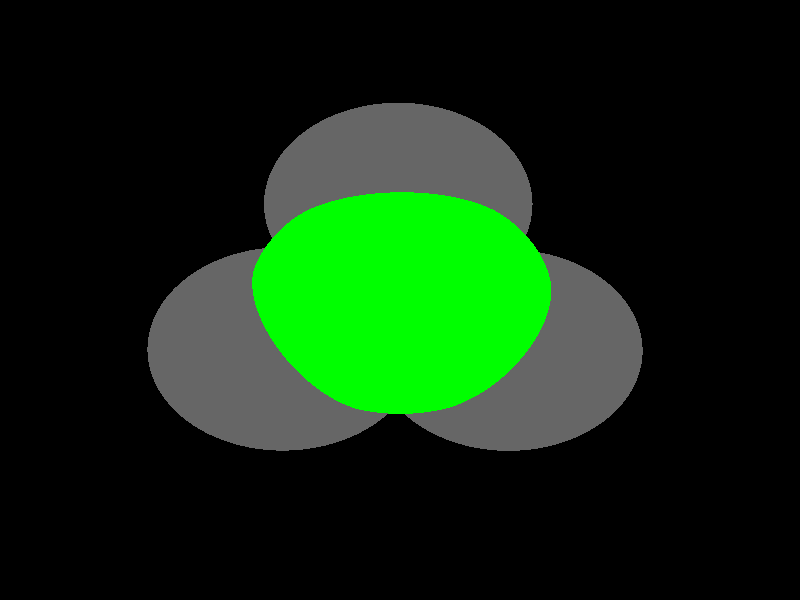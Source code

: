 global_settings {
	ambient_light rgb <0.200000002980232, 0.200000002980232, 0.200000002980232>
	max_trace_level 15
}

background { color rgb <0,0,0> }

camera {
	perspective
	location <-0.531937638253548, 0.358373519947659, 13.7178027160499>
	angle 40
	up <0.866794408292261, 0.498211139279512, 0.0212864851744009>
	right <0.497034052836041, -0.866621097405568, 0.0438750937656964> * 1
	direction <0.0403063775927497, -0.0274505779425375, -0.998810223063406> }

light_source {
	<15.8473557756089, -5.21241905339653, 17.240199092291>
	color rgb <1, 1, 1>
	fade_distance 32.8757073595907
	fade_power 0
	spotlight
	area_light <20, 0, 0>, <0, 0, 20>, 20, 20
	circular
	orient
	point_at <-15.8473557756089, 5.21241905339653, -17.240199092291>
}

light_source {
	<3.76890423163341, 16.9033636827352, -8.54118517021753>
	color rgb <0.300000011920929, 0.300000011920929, 0.300000011920929> shadowless
	fade_distance 32.8757073595907
	fade_power 0
	parallel
	point_at <-3.76890423163341, -16.9033636827352, 8.54118517021753>
}

#default {
	finish {ambient 0.5 diffuse 1 specular 0.2 roughness .01 metallic 1}
}

union {
cylinder {
	<0.00310102529502917, -0.00554321811995348, 0.603690227246844>, 	<-0.00953528028791948, -0.887943203632911, 0.131676519892104>, 0.075
	pigment { rgbt <0, 1.0, 0, 0> }
}
cylinder {
	<-0.00953528028791948, -0.887943203632911, 0.131676519892104>, 	<-0.0200579441403303, -1.62274645526165, -0.261384691204783>, 0.075
	pigment { rgbt <0.400000005960464, 0.400000005960464, 0.400000005960464, 0> }
}
cylinder {
	<0.00310102529502917, -0.00554321811995348, 0.603690227246844>, 	<0.77366824470049, 0.430377313642037, 0.137002920825495>, 0.075
	pigment { rgbt <0, 1.0, 0, 0> }
}
cylinder {
	<0.77366824470049, 0.430377313642037, 0.137002920825495>, 	<1.41534542731017, 0.793382969240219, -0.251623260515576>, 0.075
	pigment { rgbt <0.400000005960464, 0.400000005960464, 0.400000005960464, 0> }
}
cylinder {
	<0.00310102529502917, -0.00554321811995348, 0.603690227246844>, 	<-0.75962917049168, 0.449459507705751, 0.142361835785253>, 0.075
	pigment { rgbt <0, 1.0, 0, 0> }
}
cylinder {
	<-0.75962917049168, 0.449459507705751, 0.142361835785253>, 	<-1.39478090907211, 0.828355969342425, -0.241802225781914>, 0.075
	pigment { rgbt <0.400000005960464, 0.400000005960464, 0.400000005960464, 0> }
}
sphere {
	<0.00310102529502917, -0.00554321811995348, 0.603690227246844>, 0.5778
	pigment { rgbt <0, 1.0, 0,0> }
}
sphere {
	<-0.0200579441403303, -1.62274645526165, -0.261384691204783>, 0.4104
	pigment { rgbt <0.400000005960464, 0.400000005960464, 0.400000005960464,0> }
}
sphere {
	<1.41534542731017, 0.793382969240219, -0.251623260515576>, 0.4104
	pigment { rgbt <0.400000005960464, 0.400000005960464, 0.400000005960464,0> }
}
sphere {
	<-1.39478090907211, 0.828355969342425, -0.241802225781914>, 0.4104
	pigment { rgbt <0.400000005960464, 0.400000005960464, 0.400000005960464,0> }
}
}
merge {
}
union {
}
merge {
sphere {
	<0.00310102529502917, -0.00554321811995348, 0.603690227246844>, 1.79982
	pigment { rgbt <0, 0, 0,0> }
}
sphere {
	<-0.0200579441403303, -1.62274645526165, -0.261384691204783>, 1.69983
	pigment { rgbt <0, 0, 0,0> }
}
sphere {
	<1.41534542731017, 0.793382969240219, -0.251623260515576>, 1.69983
	pigment { rgbt <0, 0, 0,0> }
}
sphere {
	<-1.39478090907211, 0.828355969342425, -0.241802225781914>, 1.69983
	pigment { rgbt <0, 0, 0,0> }
}
sphere {
	<0.00310102529502917, -0.00554321811995348, 0.603690227246844>, 1.8
	pigment { rgbt <0, 1.0, 0,0.350000023841858> }
}
sphere {
	<-0.0200579441403303, -1.62274645526165, -0.261384691204783>, 1.7
	pigment { rgbt <0.400000005960464, 0.400000005960464, 0.400000005960464,0.350000023841858> }
}
sphere {
	<1.41534542731017, 0.793382969240219, -0.251623260515576>, 1.7
	pigment { rgbt <0.400000005960464, 0.400000005960464, 0.400000005960464,0.350000023841858> }
}
sphere {
	<-1.39478090907211, 0.828355969342425, -0.241802225781914>, 1.7
	pigment { rgbt <0.400000005960464, 0.400000005960464, 0.400000005960464,0.350000023841858> }
}
}
